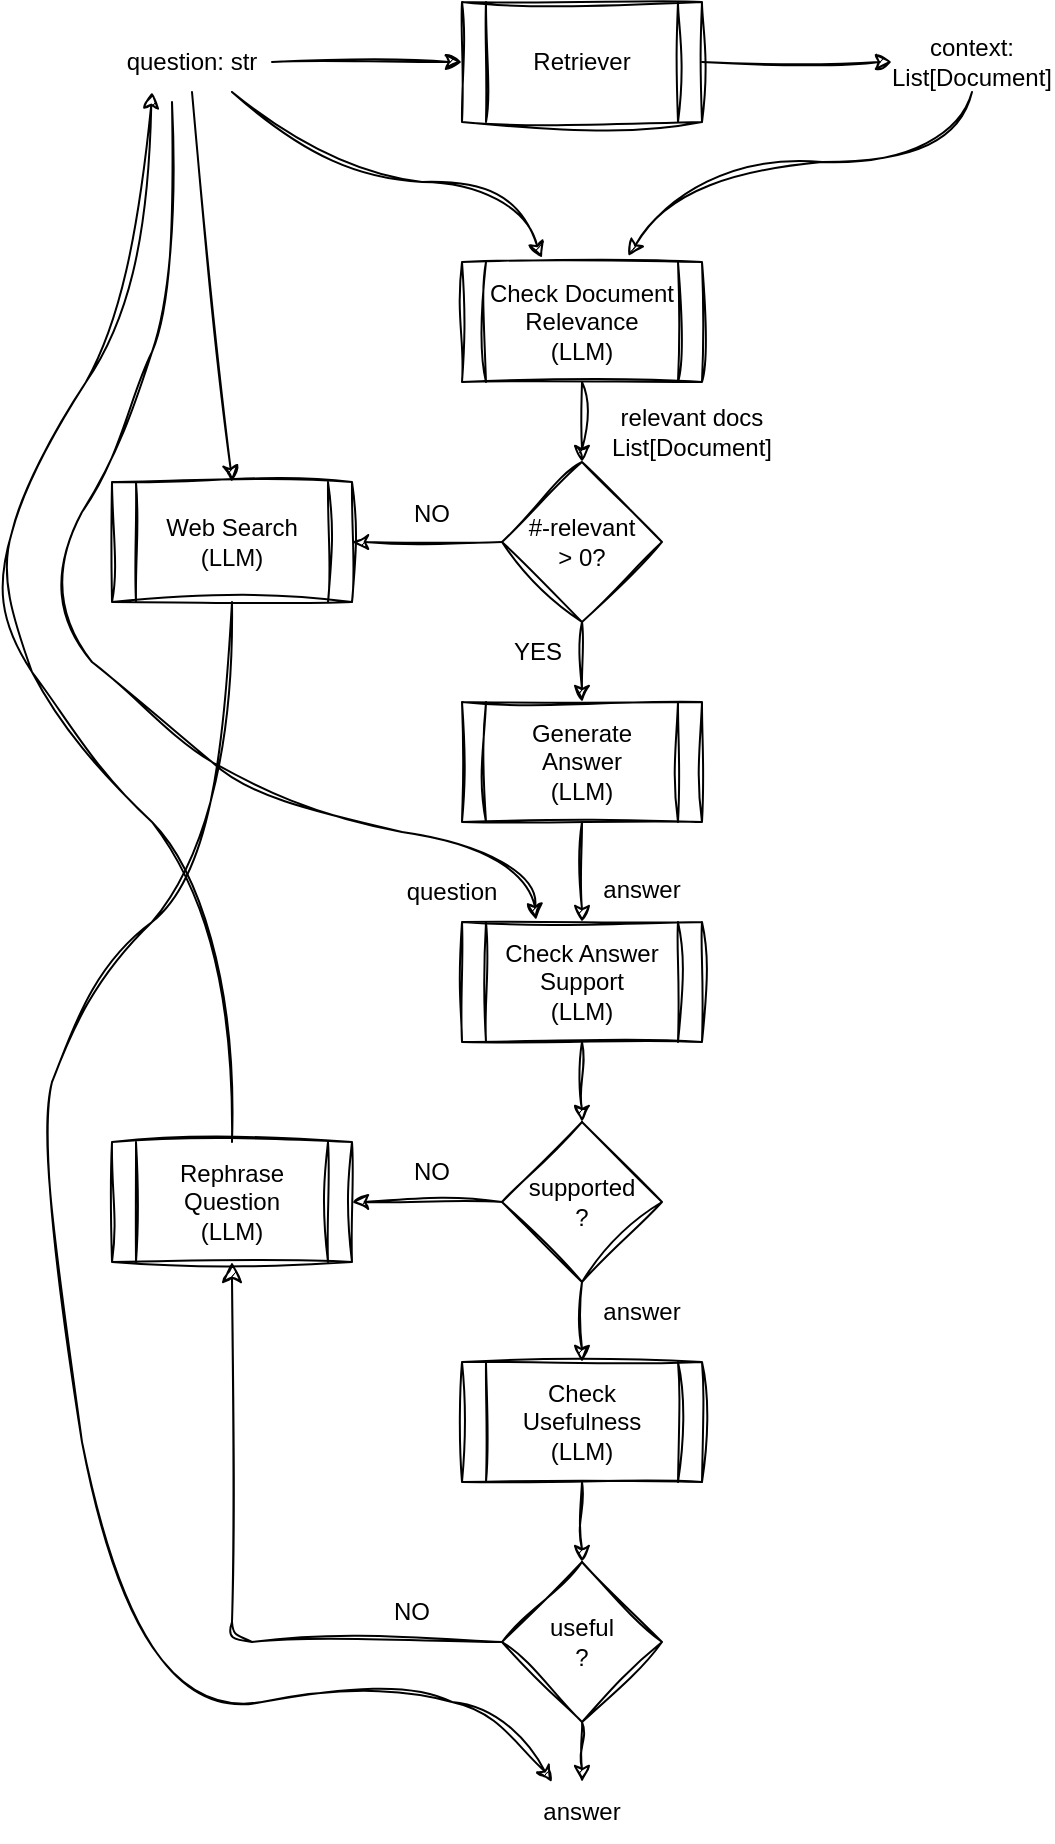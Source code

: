 <mxfile version="23.1.7" type="device">
  <diagram name="Page-1" id="c8XuCebkhx8BoiYX9bhB">
    <mxGraphModel dx="634" dy="835" grid="1" gridSize="10" guides="1" tooltips="1" connect="1" arrows="1" fold="1" page="1" pageScale="1" pageWidth="850" pageHeight="1100" math="0" shadow="0">
      <root>
        <mxCell id="0" />
        <mxCell id="1" parent="0" />
        <mxCell id="oNdsGWqt7P-6cPc3hRnd-1" value="Retriever" style="shape=process;whiteSpace=wrap;html=1;backgroundOutline=1;sketch=1;curveFitting=1;jiggle=2;" vertex="1" parent="1">
          <mxGeometry x="265" y="60" width="120" height="60" as="geometry" />
        </mxCell>
        <mxCell id="oNdsGWqt7P-6cPc3hRnd-2" value="question: str" style="text;html=1;align=center;verticalAlign=middle;whiteSpace=wrap;rounded=0;sketch=1;curveFitting=1;jiggle=2;" vertex="1" parent="1">
          <mxGeometry x="90" y="75" width="80" height="30" as="geometry" />
        </mxCell>
        <mxCell id="oNdsGWqt7P-6cPc3hRnd-5" value="context: List[Document]" style="text;html=1;align=center;verticalAlign=middle;whiteSpace=wrap;rounded=0;sketch=1;curveFitting=1;jiggle=2;" vertex="1" parent="1">
          <mxGeometry x="480" y="75" width="80" height="30" as="geometry" />
        </mxCell>
        <mxCell id="oNdsGWqt7P-6cPc3hRnd-6" value="Check Document Relevance&lt;br&gt;(LLM)" style="shape=process;whiteSpace=wrap;html=1;backgroundOutline=1;sketch=1;curveFitting=1;jiggle=2;" vertex="1" parent="1">
          <mxGeometry x="265" y="190" width="120" height="60" as="geometry" />
        </mxCell>
        <mxCell id="oNdsGWqt7P-6cPc3hRnd-7" value="" style="endArrow=classic;html=1;rounded=0;exitX=1;exitY=0.5;exitDx=0;exitDy=0;entryX=0;entryY=0.5;entryDx=0;entryDy=0;sketch=1;curveFitting=1;jiggle=2;" edge="1" parent="1" source="oNdsGWqt7P-6cPc3hRnd-2" target="oNdsGWqt7P-6cPc3hRnd-1">
          <mxGeometry width="50" height="50" relative="1" as="geometry">
            <mxPoint x="180" y="160" as="sourcePoint" />
            <mxPoint x="350" y="400" as="targetPoint" />
          </mxGeometry>
        </mxCell>
        <mxCell id="oNdsGWqt7P-6cPc3hRnd-8" value="" style="endArrow=classic;html=1;rounded=0;exitX=1;exitY=0.5;exitDx=0;exitDy=0;entryX=0;entryY=0.5;entryDx=0;entryDy=0;sketch=1;curveFitting=1;jiggle=2;" edge="1" parent="1" source="oNdsGWqt7P-6cPc3hRnd-1" target="oNdsGWqt7P-6cPc3hRnd-5">
          <mxGeometry width="50" height="50" relative="1" as="geometry">
            <mxPoint x="300" y="450" as="sourcePoint" />
            <mxPoint x="350" y="400" as="targetPoint" />
          </mxGeometry>
        </mxCell>
        <mxCell id="oNdsGWqt7P-6cPc3hRnd-9" value="" style="curved=1;endArrow=classic;html=1;rounded=0;exitX=0.75;exitY=1;exitDx=0;exitDy=0;entryX=0.333;entryY=-0.033;entryDx=0;entryDy=0;entryPerimeter=0;sketch=1;curveFitting=1;jiggle=2;" edge="1" parent="1" source="oNdsGWqt7P-6cPc3hRnd-2" target="oNdsGWqt7P-6cPc3hRnd-6">
          <mxGeometry width="50" height="50" relative="1" as="geometry">
            <mxPoint x="300" y="450" as="sourcePoint" />
            <mxPoint x="350" y="400" as="targetPoint" />
            <Array as="points">
              <mxPoint x="200" y="150" />
              <mxPoint x="290" y="150" />
            </Array>
          </mxGeometry>
        </mxCell>
        <mxCell id="oNdsGWqt7P-6cPc3hRnd-10" value="" style="curved=1;endArrow=classic;html=1;rounded=0;exitX=0.5;exitY=1;exitDx=0;exitDy=0;entryX=0.692;entryY=-0.05;entryDx=0;entryDy=0;entryPerimeter=0;sketch=1;curveFitting=1;jiggle=2;" edge="1" parent="1" source="oNdsGWqt7P-6cPc3hRnd-5" target="oNdsGWqt7P-6cPc3hRnd-6">
          <mxGeometry width="50" height="50" relative="1" as="geometry">
            <mxPoint x="300" y="450" as="sourcePoint" />
            <mxPoint x="350" y="400" as="targetPoint" />
            <Array as="points">
              <mxPoint x="510" y="140" />
              <mxPoint x="380" y="140" />
            </Array>
          </mxGeometry>
        </mxCell>
        <mxCell id="oNdsGWqt7P-6cPc3hRnd-11" value="#-relevant&lt;br&gt;&amp;gt; 0?" style="rhombus;whiteSpace=wrap;html=1;sketch=1;curveFitting=1;jiggle=2;" vertex="1" parent="1">
          <mxGeometry x="285" y="290" width="80" height="80" as="geometry" />
        </mxCell>
        <mxCell id="oNdsGWqt7P-6cPc3hRnd-12" value="" style="endArrow=classic;html=1;rounded=0;exitX=0.5;exitY=1;exitDx=0;exitDy=0;entryX=0.5;entryY=0;entryDx=0;entryDy=0;sketch=1;curveFitting=1;jiggle=2;" edge="1" parent="1" source="oNdsGWqt7P-6cPc3hRnd-6" target="oNdsGWqt7P-6cPc3hRnd-11">
          <mxGeometry width="50" height="50" relative="1" as="geometry">
            <mxPoint x="300" y="450" as="sourcePoint" />
            <mxPoint x="350" y="400" as="targetPoint" />
          </mxGeometry>
        </mxCell>
        <mxCell id="oNdsGWqt7P-6cPc3hRnd-14" value="" style="endArrow=classic;html=1;rounded=0;exitX=0;exitY=0.5;exitDx=0;exitDy=0;entryX=1;entryY=0.5;entryDx=0;entryDy=0;sketch=1;curveFitting=1;jiggle=2;" edge="1" parent="1" source="oNdsGWqt7P-6cPc3hRnd-11" target="oNdsGWqt7P-6cPc3hRnd-13">
          <mxGeometry width="50" height="50" relative="1" as="geometry">
            <mxPoint x="300" y="450" as="sourcePoint" />
            <mxPoint x="350" y="400" as="targetPoint" />
          </mxGeometry>
        </mxCell>
        <mxCell id="oNdsGWqt7P-6cPc3hRnd-15" value="NO" style="text;html=1;align=center;verticalAlign=middle;whiteSpace=wrap;rounded=0;sketch=1;curveFitting=1;jiggle=2;" vertex="1" parent="1">
          <mxGeometry x="220" y="301" width="60" height="30" as="geometry" />
        </mxCell>
        <mxCell id="oNdsGWqt7P-6cPc3hRnd-16" value="" style="endArrow=classic;html=1;rounded=0;exitX=0.5;exitY=1;exitDx=0;exitDy=0;entryX=0.5;entryY=0;entryDx=0;entryDy=0;sketch=1;curveFitting=1;jiggle=2;" edge="1" parent="1" source="oNdsGWqt7P-6cPc3hRnd-2" target="oNdsGWqt7P-6cPc3hRnd-13">
          <mxGeometry width="50" height="50" relative="1" as="geometry">
            <mxPoint x="300" y="450" as="sourcePoint" />
            <mxPoint x="350" y="400" as="targetPoint" />
          </mxGeometry>
        </mxCell>
        <mxCell id="oNdsGWqt7P-6cPc3hRnd-17" value="Generate&lt;br&gt;Answer&lt;br&gt;(LLM)" style="shape=process;whiteSpace=wrap;html=1;backgroundOutline=1;sketch=1;curveFitting=1;jiggle=2;" vertex="1" parent="1">
          <mxGeometry x="265" y="410" width="120" height="60" as="geometry" />
        </mxCell>
        <mxCell id="oNdsGWqt7P-6cPc3hRnd-18" value="" style="endArrow=classic;html=1;rounded=0;exitX=0.5;exitY=1;exitDx=0;exitDy=0;entryX=0.5;entryY=0;entryDx=0;entryDy=0;sketch=1;curveFitting=1;jiggle=2;" edge="1" parent="1" source="oNdsGWqt7P-6cPc3hRnd-11" target="oNdsGWqt7P-6cPc3hRnd-17">
          <mxGeometry width="50" height="50" relative="1" as="geometry">
            <mxPoint x="300" y="450" as="sourcePoint" />
            <mxPoint x="350" y="400" as="targetPoint" />
          </mxGeometry>
        </mxCell>
        <mxCell id="oNdsGWqt7P-6cPc3hRnd-19" value="relevant docs&lt;br&gt;List[Document]" style="text;html=1;align=center;verticalAlign=middle;whiteSpace=wrap;rounded=0;sketch=1;curveFitting=1;jiggle=2;" vertex="1" parent="1">
          <mxGeometry x="320" y="260" width="120" height="30" as="geometry" />
        </mxCell>
        <mxCell id="oNdsGWqt7P-6cPc3hRnd-20" value="supported&lt;br&gt;?" style="rhombus;whiteSpace=wrap;html=1;sketch=1;curveFitting=1;jiggle=2;" vertex="1" parent="1">
          <mxGeometry x="285" y="620" width="80" height="80" as="geometry" />
        </mxCell>
        <mxCell id="oNdsGWqt7P-6cPc3hRnd-21" value="useful&lt;br&gt;?" style="rhombus;whiteSpace=wrap;html=1;sketch=1;curveFitting=1;jiggle=2;" vertex="1" parent="1">
          <mxGeometry x="285" y="840" width="80" height="80" as="geometry" />
        </mxCell>
        <mxCell id="oNdsGWqt7P-6cPc3hRnd-23" value="Check Answer Support&lt;br&gt;(LLM)" style="shape=process;whiteSpace=wrap;html=1;backgroundOutline=1;sketch=1;curveFitting=1;jiggle=2;" vertex="1" parent="1">
          <mxGeometry x="265" y="520" width="120" height="60" as="geometry" />
        </mxCell>
        <mxCell id="oNdsGWqt7P-6cPc3hRnd-24" value="answer" style="text;html=1;align=center;verticalAlign=middle;whiteSpace=wrap;rounded=0;sketch=1;curveFitting=1;jiggle=2;" vertex="1" parent="1">
          <mxGeometry x="325" y="489" width="60" height="30" as="geometry" />
        </mxCell>
        <mxCell id="oNdsGWqt7P-6cPc3hRnd-25" value="" style="endArrow=classic;html=1;rounded=0;exitX=0.5;exitY=1;exitDx=0;exitDy=0;entryX=0.5;entryY=0;entryDx=0;entryDy=0;sketch=1;curveFitting=1;jiggle=2;" edge="1" parent="1" source="oNdsGWqt7P-6cPc3hRnd-17" target="oNdsGWqt7P-6cPc3hRnd-23">
          <mxGeometry width="50" height="50" relative="1" as="geometry">
            <mxPoint x="300" y="450" as="sourcePoint" />
            <mxPoint x="350" y="400" as="targetPoint" />
          </mxGeometry>
        </mxCell>
        <mxCell id="oNdsGWqt7P-6cPc3hRnd-26" value="YES" style="text;html=1;align=center;verticalAlign=middle;whiteSpace=wrap;rounded=0;sketch=1;curveFitting=1;jiggle=2;" vertex="1" parent="1">
          <mxGeometry x="273" y="370" width="60" height="30" as="geometry" />
        </mxCell>
        <mxCell id="oNdsGWqt7P-6cPc3hRnd-27" value="" style="curved=1;endArrow=classic;html=1;rounded=0;entryX=0.308;entryY=-0.017;entryDx=0;entryDy=0;entryPerimeter=0;sketch=1;curveFitting=1;jiggle=2;" edge="1" parent="1" target="oNdsGWqt7P-6cPc3hRnd-23">
          <mxGeometry width="50" height="50" relative="1" as="geometry">
            <mxPoint x="120" y="110" as="sourcePoint" />
            <mxPoint x="350" y="400" as="targetPoint" />
            <Array as="points">
              <mxPoint x="120" y="200" />
              <mxPoint x="100" y="270" />
              <mxPoint x="50" y="360" />
              <mxPoint x="110" y="420" />
              <mxPoint x="170" y="460" />
              <mxPoint x="300" y="490" />
            </Array>
          </mxGeometry>
        </mxCell>
        <mxCell id="oNdsGWqt7P-6cPc3hRnd-13" value="Web Search&lt;br&gt;(LLM)" style="shape=process;whiteSpace=wrap;html=1;backgroundOutline=1;sketch=1;curveFitting=1;jiggle=2;" vertex="1" parent="1">
          <mxGeometry x="90" y="300" width="120" height="60" as="geometry" />
        </mxCell>
        <mxCell id="oNdsGWqt7P-6cPc3hRnd-28" value="question" style="text;html=1;align=center;verticalAlign=middle;whiteSpace=wrap;rounded=0;sketch=1;curveFitting=1;jiggle=2;" vertex="1" parent="1">
          <mxGeometry x="230" y="490" width="60" height="30" as="geometry" />
        </mxCell>
        <mxCell id="oNdsGWqt7P-6cPc3hRnd-29" value="NO" style="text;html=1;align=center;verticalAlign=middle;whiteSpace=wrap;rounded=0;sketch=1;curveFitting=1;jiggle=2;" vertex="1" parent="1">
          <mxGeometry x="220" y="630" width="60" height="30" as="geometry" />
        </mxCell>
        <mxCell id="oNdsGWqt7P-6cPc3hRnd-30" value="" style="endArrow=classic;html=1;rounded=0;exitX=0.5;exitY=1;exitDx=0;exitDy=0;entryX=0.5;entryY=0;entryDx=0;entryDy=0;sketch=1;curveFitting=1;jiggle=2;" edge="1" parent="1" source="oNdsGWqt7P-6cPc3hRnd-23" target="oNdsGWqt7P-6cPc3hRnd-20">
          <mxGeometry width="50" height="50" relative="1" as="geometry">
            <mxPoint x="300" y="650" as="sourcePoint" />
            <mxPoint x="350" y="600" as="targetPoint" />
          </mxGeometry>
        </mxCell>
        <mxCell id="oNdsGWqt7P-6cPc3hRnd-31" value="Rephrase&lt;br&gt;Question&lt;br&gt;(LLM)" style="shape=process;whiteSpace=wrap;html=1;backgroundOutline=1;sketch=1;curveFitting=1;jiggle=2;" vertex="1" parent="1">
          <mxGeometry x="90" y="630" width="120" height="60" as="geometry" />
        </mxCell>
        <mxCell id="oNdsGWqt7P-6cPc3hRnd-32" value="" style="endArrow=classic;html=1;rounded=0;exitX=0;exitY=0.5;exitDx=0;exitDy=0;entryX=1;entryY=0.5;entryDx=0;entryDy=0;sketch=1;curveFitting=1;jiggle=2;" edge="1" parent="1" source="oNdsGWqt7P-6cPc3hRnd-20" target="oNdsGWqt7P-6cPc3hRnd-31">
          <mxGeometry width="50" height="50" relative="1" as="geometry">
            <mxPoint x="300" y="650" as="sourcePoint" />
            <mxPoint x="350" y="600" as="targetPoint" />
          </mxGeometry>
        </mxCell>
        <mxCell id="oNdsGWqt7P-6cPc3hRnd-33" value="" style="curved=1;endArrow=classic;html=1;rounded=0;exitX=0.5;exitY=0;exitDx=0;exitDy=0;entryX=0.25;entryY=1;entryDx=0;entryDy=0;sketch=1;curveFitting=1;jiggle=2;" edge="1" parent="1" source="oNdsGWqt7P-6cPc3hRnd-31" target="oNdsGWqt7P-6cPc3hRnd-2">
          <mxGeometry width="50" height="50" relative="1" as="geometry">
            <mxPoint x="300" y="400" as="sourcePoint" />
            <mxPoint x="120" y="110" as="targetPoint" />
            <Array as="points">
              <mxPoint x="150" y="510" />
              <mxPoint x="70" y="430" />
              <mxPoint x="30" y="360" />
              <mxPoint x="50" y="290" />
              <mxPoint x="104" y="210" />
            </Array>
          </mxGeometry>
        </mxCell>
        <mxCell id="oNdsGWqt7P-6cPc3hRnd-34" value="Check&lt;br&gt;Usefulness&lt;br&gt;(LLM)" style="shape=process;whiteSpace=wrap;html=1;backgroundOutline=1;sketch=1;curveFitting=1;jiggle=2;" vertex="1" parent="1">
          <mxGeometry x="265" y="740" width="120" height="60" as="geometry" />
        </mxCell>
        <mxCell id="oNdsGWqt7P-6cPc3hRnd-35" value="" style="endArrow=classic;html=1;rounded=0;exitX=0.5;exitY=1;exitDx=0;exitDy=0;entryX=0.5;entryY=0;entryDx=0;entryDy=0;sketch=1;curveFitting=1;jiggle=2;" edge="1" parent="1" source="oNdsGWqt7P-6cPc3hRnd-20" target="oNdsGWqt7P-6cPc3hRnd-34">
          <mxGeometry width="50" height="50" relative="1" as="geometry">
            <mxPoint x="300" y="740" as="sourcePoint" />
            <mxPoint x="350" y="690" as="targetPoint" />
          </mxGeometry>
        </mxCell>
        <mxCell id="oNdsGWqt7P-6cPc3hRnd-36" value="answer" style="text;html=1;align=center;verticalAlign=middle;whiteSpace=wrap;rounded=0;sketch=1;curveFitting=1;jiggle=2;" vertex="1" parent="1">
          <mxGeometry x="325" y="700" width="60" height="30" as="geometry" />
        </mxCell>
        <mxCell id="oNdsGWqt7P-6cPc3hRnd-37" value="" style="endArrow=classic;html=1;rounded=0;exitX=0.5;exitY=1;exitDx=0;exitDy=0;entryX=0.5;entryY=0;entryDx=0;entryDy=0;sketch=1;curveFitting=1;jiggle=2;" edge="1" parent="1" source="oNdsGWqt7P-6cPc3hRnd-34" target="oNdsGWqt7P-6cPc3hRnd-21">
          <mxGeometry width="50" height="50" relative="1" as="geometry">
            <mxPoint x="300" y="740" as="sourcePoint" />
            <mxPoint x="350" y="690" as="targetPoint" />
          </mxGeometry>
        </mxCell>
        <mxCell id="oNdsGWqt7P-6cPc3hRnd-38" value="" style="edgeStyle=elbowEdgeStyle;elbow=horizontal;endArrow=classic;html=1;curved=0;rounded=1;endSize=8;startSize=8;exitX=0;exitY=0.5;exitDx=0;exitDy=0;entryX=0.5;entryY=1;entryDx=0;entryDy=0;sketch=1;curveFitting=1;jiggle=2;" edge="1" parent="1" source="oNdsGWqt7P-6cPc3hRnd-21" target="oNdsGWqt7P-6cPc3hRnd-31">
          <mxGeometry width="50" height="50" relative="1" as="geometry">
            <mxPoint x="300" y="740" as="sourcePoint" />
            <mxPoint x="350" y="690" as="targetPoint" />
            <Array as="points">
              <mxPoint x="150" y="790" />
            </Array>
          </mxGeometry>
        </mxCell>
        <mxCell id="oNdsGWqt7P-6cPc3hRnd-39" value="NO" style="text;html=1;align=center;verticalAlign=middle;whiteSpace=wrap;rounded=0;sketch=1;curveFitting=1;jiggle=2;" vertex="1" parent="1">
          <mxGeometry x="210" y="850" width="60" height="30" as="geometry" />
        </mxCell>
        <mxCell id="oNdsGWqt7P-6cPc3hRnd-40" value="" style="endArrow=classic;html=1;rounded=0;exitX=0.5;exitY=1;exitDx=0;exitDy=0;sketch=1;curveFitting=1;jiggle=2;" edge="1" parent="1" source="oNdsGWqt7P-6cPc3hRnd-21">
          <mxGeometry width="50" height="50" relative="1" as="geometry">
            <mxPoint x="300" y="790" as="sourcePoint" />
            <mxPoint x="325" y="950" as="targetPoint" />
          </mxGeometry>
        </mxCell>
        <mxCell id="oNdsGWqt7P-6cPc3hRnd-41" value="answer" style="text;html=1;align=center;verticalAlign=middle;whiteSpace=wrap;rounded=0;sketch=1;curveFitting=1;jiggle=2;" vertex="1" parent="1">
          <mxGeometry x="295" y="950" width="60" height="30" as="geometry" />
        </mxCell>
        <mxCell id="oNdsGWqt7P-6cPc3hRnd-42" value="" style="curved=1;endArrow=classic;html=1;rounded=0;exitX=0.5;exitY=1;exitDx=0;exitDy=0;entryX=0.25;entryY=0;entryDx=0;entryDy=0;sketch=1;curveFitting=1;jiggle=2;" edge="1" parent="1" source="oNdsGWqt7P-6cPc3hRnd-13" target="oNdsGWqt7P-6cPc3hRnd-41">
          <mxGeometry width="50" height="50" relative="1" as="geometry">
            <mxPoint x="300" y="750" as="sourcePoint" />
            <mxPoint x="310" y="940" as="targetPoint" />
            <Array as="points">
              <mxPoint x="150" y="480" />
              <mxPoint x="70" y="560" />
              <mxPoint x="50" y="640" />
              <mxPoint x="100" y="920" />
              <mxPoint x="230" y="900" />
              <mxPoint x="290" y="920" />
            </Array>
          </mxGeometry>
        </mxCell>
      </root>
    </mxGraphModel>
  </diagram>
</mxfile>
